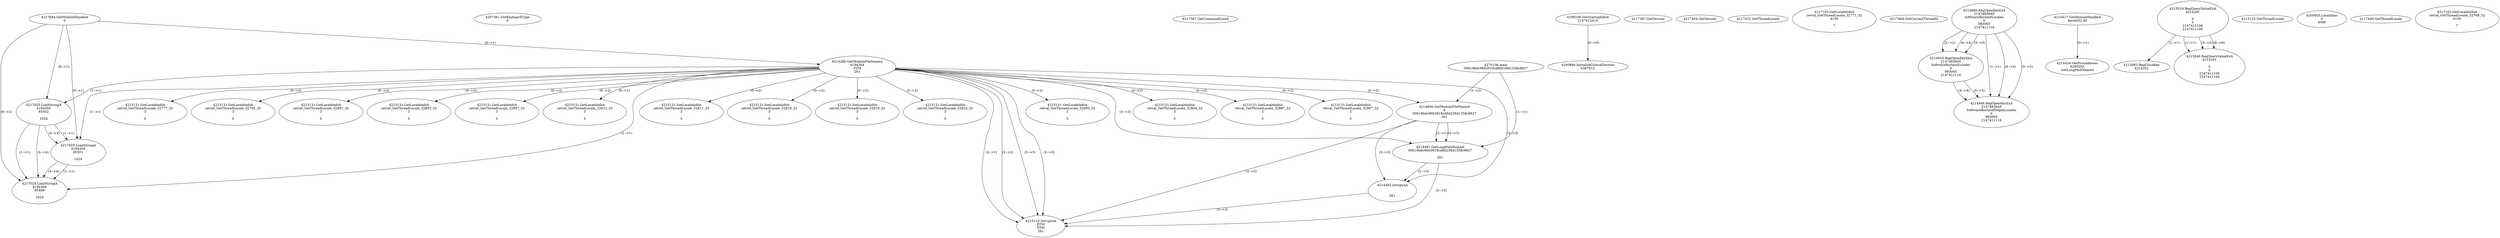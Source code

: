 // Global SCDG with merge call
digraph {
	0 [label="4270136.main
00619bdc9663919cd8d239d1358c9927"]
	1 [label="4217684.GetModuleHandleA
0"]
	2 [label="4207361.GetKeyboardType
0"]
	3 [label="4217367.GetCommandLineA
"]
	4 [label="4199106.GetStartupInfoA
2147412416"]
	5 [label="4217387.GetVersion
"]
	6 [label="4217404.GetVersion
"]
	7 [label="4217432.GetThreadLocale
"]
	8 [label="4217102.GetLocaleInfoA
retval_GetThreadLocale_32771_32
4100

7"]
	9 [label="4217464.GetCurrentThreadId
"]
	10 [label="4214286.GetModuleFileNameA
4194304
PZM
261"]
	1 -> 10 [label="(0-->1)"]
	11 [label="4214856.GetModuleFileNameA
0
00619bdc9663919cd8d239d1358c9927
261"]
	0 -> 11 [label="(1-->2)"]
	10 -> 11 [label="(3-->3)"]
	12 [label="4214886.RegOpenKeyExA
2147483649
Software\Borland\Locales
0
983065
2147411116"]
	13 [label="4214916.RegOpenKeyExA
2147483650
Software\Borland\Locales
0
983065
2147411116"]
	12 -> 13 [label="(2-->2)"]
	12 -> 13 [label="(4-->4)"]
	12 -> 13 [label="(5-->5)"]
	14 [label="4214946.RegOpenKeyExA
2147483649
Software\Borland\Delphi\Locales
0
983065
2147411116"]
	12 -> 14 [label="(1-->1)"]
	12 -> 14 [label="(4-->4)"]
	13 -> 14 [label="(4-->4)"]
	12 -> 14 [label="(5-->5)"]
	13 -> 14 [label="(5-->5)"]
	15 [label="4214417.GetModuleHandleA
kernel32.dll"]
	16 [label="4214434.GetProcAddress
6295592
GetLongPathNameA"]
	15 -> 16 [label="(0-->1)"]
	17 [label="4214461.GetLongPathNameA
00619bdc9663919cd8d239d1358c9927

261"]
	0 -> 17 [label="(1-->1)"]
	11 -> 17 [label="(2-->1)"]
	10 -> 17 [label="(3-->3)"]
	11 -> 17 [label="(3-->3)"]
	18 [label="4214482.lstrcpynA


261"]
	10 -> 18 [label="(3-->3)"]
	11 -> 18 [label="(3-->3)"]
	17 -> 18 [label="(3-->3)"]
	19 [label="4215019.RegQueryValueExA
4214291

0
0
2147411106
2147411100"]
	20 [label="4215083.RegCloseKey
4214291"]
	19 -> 20 [label="(1-->1)"]
	21 [label="4215112.lstrcpynA
PZM
PZM
261"]
	10 -> 21 [label="(2-->1)"]
	10 -> 21 [label="(2-->2)"]
	10 -> 21 [label="(3-->3)"]
	11 -> 21 [label="(3-->3)"]
	17 -> 21 [label="(3-->3)"]
	18 -> 21 [label="(3-->3)"]
	10 -> 21 [label="(2-->0)"]
	22 [label="4215125.GetThreadLocale
"]
	23 [label="4215131.GetLocaleInfoA
retval_GetThreadLocale_32895_32
3

5"]
	10 -> 23 [label="(0-->2)"]
	24 [label="4217025.LoadStringA
4194304
65502

1024"]
	1 -> 24 [label="(0-->1)"]
	10 -> 24 [label="(1-->1)"]
	25 [label="4217025.LoadStringA
4194304
65501

1024"]
	1 -> 25 [label="(0-->1)"]
	10 -> 25 [label="(1-->1)"]
	24 -> 25 [label="(1-->1)"]
	24 -> 25 [label="(4-->4)"]
	26 [label="4217025.LoadStringA
4194304
65499

1024"]
	1 -> 26 [label="(0-->1)"]
	10 -> 26 [label="(1-->1)"]
	24 -> 26 [label="(1-->1)"]
	25 -> 26 [label="(1-->1)"]
	24 -> 26 [label="(4-->4)"]
	25 -> 26 [label="(4-->4)"]
	27 [label="4200894.InitializeCriticalSection
4367812"]
	4 -> 27 [label="(0-->0)"]
	28 [label="4200955.LocalAlloc
0
4088"]
	29 [label="4215131.GetLocaleInfoA
retval_GetThreadLocale_32804_32
3

5"]
	10 -> 29 [label="(0-->2)"]
	30 [label="4217449.GetThreadLocale
"]
	31 [label="4217102.GetLocaleInfoA
retval_GetThreadLocale_32768_32
4100

7"]
	32 [label="4215131.GetLocaleInfoA
retval_GetThreadLocale_32887_32
3

5"]
	10 -> 32 [label="(0-->2)"]
	33 [label="4215049.RegQueryValueExA
4214291

0
0
2147411106
2147411100"]
	19 -> 33 [label="(1-->1)"]
	19 -> 33 [label="(5-->5)"]
	19 -> 33 [label="(6-->6)"]
	34 [label="4215131.GetLocaleInfoA
retval_GetThreadLocale_32907_32
3

5"]
	10 -> 34 [label="(0-->2)"]
	35 [label="4215131.GetLocaleInfoA
retval_GetThreadLocale_32777_32
3

5"]
	10 -> 35 [label="(0-->2)"]
	36 [label="4215131.GetLocaleInfoA
retval_GetThreadLocale_32792_32
3

5"]
	10 -> 36 [label="(0-->2)"]
	37 [label="4215131.GetLocaleInfoA
retval_GetThreadLocale_32801_32
3

5"]
	10 -> 37 [label="(0-->2)"]
	38 [label="4215131.GetLocaleInfoA
retval_GetThreadLocale_32803_32
3

5"]
	10 -> 38 [label="(0-->2)"]
	39 [label="4215131.GetLocaleInfoA
retval_GetThreadLocale_32807_32
3

5"]
	10 -> 39 [label="(0-->2)"]
	40 [label="4215131.GetLocaleInfoA
retval_GetThreadLocale_32812_32
3

5"]
	10 -> 40 [label="(0-->2)"]
	41 [label="4215131.GetLocaleInfoA
retval_GetThreadLocale_32811_32
3

5"]
	10 -> 41 [label="(0-->2)"]
	42 [label="4215131.GetLocaleInfoA
retval_GetThreadLocale_32818_32
3

5"]
	10 -> 42 [label="(0-->2)"]
	43 [label="4215131.GetLocaleInfoA
retval_GetThreadLocale_32816_32
3

5"]
	10 -> 43 [label="(0-->2)"]
	44 [label="4215131.GetLocaleInfoA
retval_GetThreadLocale_32824_32
3

5"]
	10 -> 44 [label="(0-->2)"]
}
